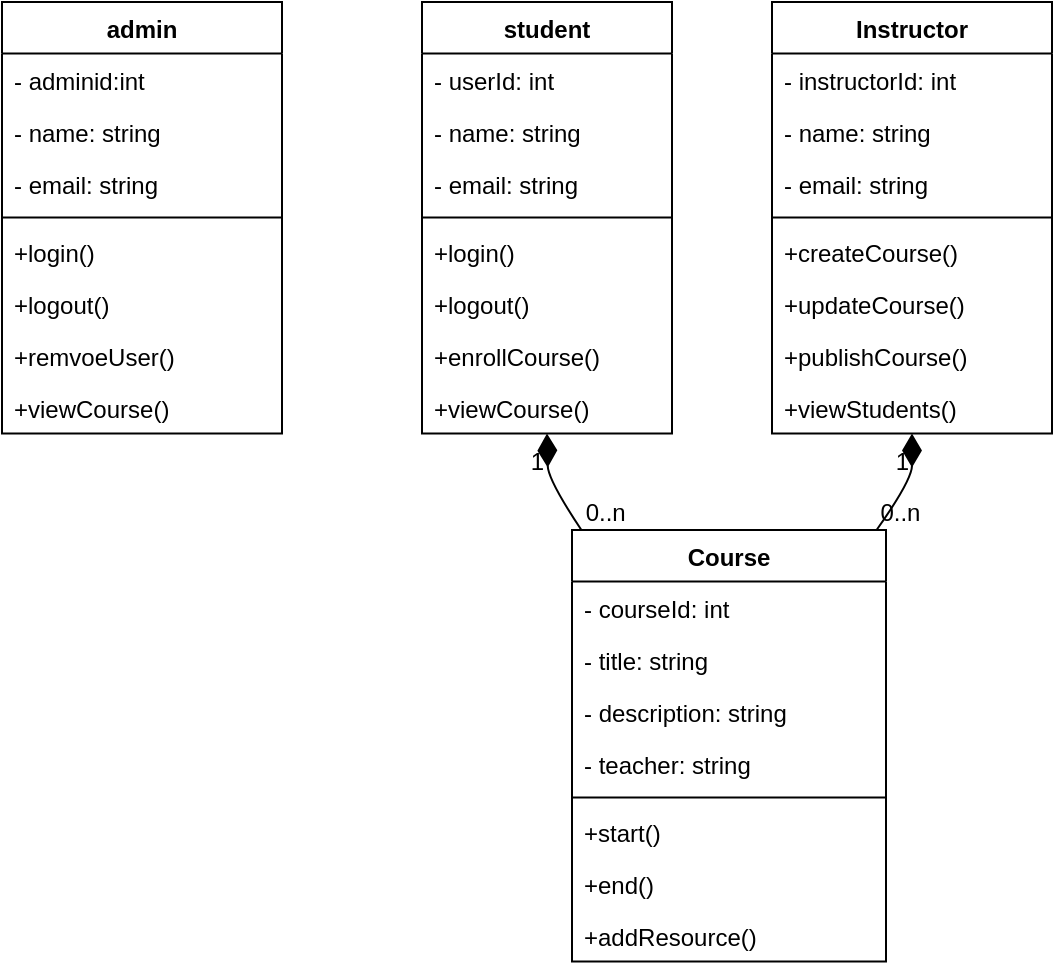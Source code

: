 <mxfile version="24.7.13">
  <diagram name="Page-1" id="0i5CLO47ToCd2-xrcxQO">
    <mxGraphModel dx="1050" dy="530" grid="1" gridSize="10" guides="1" tooltips="1" connect="1" arrows="1" fold="1" page="1" pageScale="1" pageWidth="827" pageHeight="1169" math="0" shadow="0">
      <root>
        <mxCell id="0" />
        <mxCell id="1" parent="0" />
        <mxCell id="2" value="student" style="swimlane;fontStyle=1;align=center;verticalAlign=top;childLayout=stackLayout;horizontal=1;startSize=25.775;horizontalStack=0;resizeParent=1;resizeParentMax=0;resizeLast=0;collapsible=0;marginBottom=0;" parent="1" vertex="1">
          <mxGeometry x="280" y="210" width="125" height="215.775" as="geometry" />
        </mxCell>
        <mxCell id="3" value="- userId: int" style="text;strokeColor=none;fillColor=none;align=left;verticalAlign=top;spacingLeft=4;spacingRight=4;overflow=hidden;rotatable=0;points=[[0,0.5],[1,0.5]];portConstraint=eastwest;" parent="2" vertex="1">
          <mxGeometry y="25.775" width="125" height="26" as="geometry" />
        </mxCell>
        <mxCell id="4" value="- name: string" style="text;strokeColor=none;fillColor=none;align=left;verticalAlign=top;spacingLeft=4;spacingRight=4;overflow=hidden;rotatable=0;points=[[0,0.5],[1,0.5]];portConstraint=eastwest;" parent="2" vertex="1">
          <mxGeometry y="51.775" width="125" height="26" as="geometry" />
        </mxCell>
        <mxCell id="5" value="- email: string" style="text;strokeColor=none;fillColor=none;align=left;verticalAlign=top;spacingLeft=4;spacingRight=4;overflow=hidden;rotatable=0;points=[[0,0.5],[1,0.5]];portConstraint=eastwest;" parent="2" vertex="1">
          <mxGeometry y="77.775" width="125" height="26" as="geometry" />
        </mxCell>
        <mxCell id="6" style="line;strokeWidth=1;fillColor=none;align=left;verticalAlign=middle;spacingTop=-1;spacingLeft=3;spacingRight=3;rotatable=0;labelPosition=right;points=[];portConstraint=eastwest;strokeColor=inherit;" parent="2" vertex="1">
          <mxGeometry y="103.775" width="125" height="8" as="geometry" />
        </mxCell>
        <mxCell id="7" value="+login()" style="text;strokeColor=none;fillColor=none;align=left;verticalAlign=top;spacingLeft=4;spacingRight=4;overflow=hidden;rotatable=0;points=[[0,0.5],[1,0.5]];portConstraint=eastwest;" parent="2" vertex="1">
          <mxGeometry y="111.775" width="125" height="26" as="geometry" />
        </mxCell>
        <mxCell id="8" value="+logout()" style="text;strokeColor=none;fillColor=none;align=left;verticalAlign=top;spacingLeft=4;spacingRight=4;overflow=hidden;rotatable=0;points=[[0,0.5],[1,0.5]];portConstraint=eastwest;" parent="2" vertex="1">
          <mxGeometry y="137.775" width="125" height="26" as="geometry" />
        </mxCell>
        <mxCell id="9" value="+enrollCourse()" style="text;strokeColor=none;fillColor=none;align=left;verticalAlign=top;spacingLeft=4;spacingRight=4;overflow=hidden;rotatable=0;points=[[0,0.5],[1,0.5]];portConstraint=eastwest;" parent="2" vertex="1">
          <mxGeometry y="163.775" width="125" height="26" as="geometry" />
        </mxCell>
        <mxCell id="10" value="+viewCourse()" style="text;strokeColor=none;fillColor=none;align=left;verticalAlign=top;spacingLeft=4;spacingRight=4;overflow=hidden;rotatable=0;points=[[0,0.5],[1,0.5]];portConstraint=eastwest;" parent="2" vertex="1">
          <mxGeometry y="189.775" width="125" height="26" as="geometry" />
        </mxCell>
        <mxCell id="11" value="Course" style="swimlane;fontStyle=1;align=center;verticalAlign=top;childLayout=stackLayout;horizontal=1;startSize=25.775;horizontalStack=0;resizeParent=1;resizeParentMax=0;resizeLast=0;collapsible=0;marginBottom=0;" parent="1" vertex="1">
          <mxGeometry x="355" y="474" width="157" height="215.775" as="geometry" />
        </mxCell>
        <mxCell id="12" value="- courseId: int" style="text;strokeColor=none;fillColor=none;align=left;verticalAlign=top;spacingLeft=4;spacingRight=4;overflow=hidden;rotatable=0;points=[[0,0.5],[1,0.5]];portConstraint=eastwest;" parent="11" vertex="1">
          <mxGeometry y="25.775" width="157" height="26" as="geometry" />
        </mxCell>
        <mxCell id="13" value="- title: string" style="text;strokeColor=none;fillColor=none;align=left;verticalAlign=top;spacingLeft=4;spacingRight=4;overflow=hidden;rotatable=0;points=[[0,0.5],[1,0.5]];portConstraint=eastwest;" parent="11" vertex="1">
          <mxGeometry y="51.775" width="157" height="26" as="geometry" />
        </mxCell>
        <mxCell id="14" value="- description: string" style="text;strokeColor=none;fillColor=none;align=left;verticalAlign=top;spacingLeft=4;spacingRight=4;overflow=hidden;rotatable=0;points=[[0,0.5],[1,0.5]];portConstraint=eastwest;" parent="11" vertex="1">
          <mxGeometry y="77.775" width="157" height="26" as="geometry" />
        </mxCell>
        <mxCell id="15" value="- teacher: string" style="text;strokeColor=none;fillColor=none;align=left;verticalAlign=top;spacingLeft=4;spacingRight=4;overflow=hidden;rotatable=0;points=[[0,0.5],[1,0.5]];portConstraint=eastwest;" parent="11" vertex="1">
          <mxGeometry y="103.775" width="157" height="26" as="geometry" />
        </mxCell>
        <mxCell id="16" style="line;strokeWidth=1;fillColor=none;align=left;verticalAlign=middle;spacingTop=-1;spacingLeft=3;spacingRight=3;rotatable=0;labelPosition=right;points=[];portConstraint=eastwest;strokeColor=inherit;" parent="11" vertex="1">
          <mxGeometry y="129.775" width="157" height="8" as="geometry" />
        </mxCell>
        <mxCell id="17" value="+start()" style="text;strokeColor=none;fillColor=none;align=left;verticalAlign=top;spacingLeft=4;spacingRight=4;overflow=hidden;rotatable=0;points=[[0,0.5],[1,0.5]];portConstraint=eastwest;" parent="11" vertex="1">
          <mxGeometry y="137.775" width="157" height="26" as="geometry" />
        </mxCell>
        <mxCell id="18" value="+end()" style="text;strokeColor=none;fillColor=none;align=left;verticalAlign=top;spacingLeft=4;spacingRight=4;overflow=hidden;rotatable=0;points=[[0,0.5],[1,0.5]];portConstraint=eastwest;" parent="11" vertex="1">
          <mxGeometry y="163.775" width="157" height="26" as="geometry" />
        </mxCell>
        <mxCell id="19" value="+addResource()" style="text;strokeColor=none;fillColor=none;align=left;verticalAlign=top;spacingLeft=4;spacingRight=4;overflow=hidden;rotatable=0;points=[[0,0.5],[1,0.5]];portConstraint=eastwest;" parent="11" vertex="1">
          <mxGeometry y="189.775" width="157" height="26" as="geometry" />
        </mxCell>
        <mxCell id="20" value="Instructor" style="swimlane;fontStyle=1;align=center;verticalAlign=top;childLayout=stackLayout;horizontal=1;startSize=25.775;horizontalStack=0;resizeParent=1;resizeParentMax=0;resizeLast=0;collapsible=0;marginBottom=0;" parent="1" vertex="1">
          <mxGeometry x="455" y="210" width="140" height="215.775" as="geometry" />
        </mxCell>
        <mxCell id="21" value="- instructorId: int" style="text;strokeColor=none;fillColor=none;align=left;verticalAlign=top;spacingLeft=4;spacingRight=4;overflow=hidden;rotatable=0;points=[[0,0.5],[1,0.5]];portConstraint=eastwest;" parent="20" vertex="1">
          <mxGeometry y="25.775" width="140" height="26" as="geometry" />
        </mxCell>
        <mxCell id="22" value="- name: string" style="text;strokeColor=none;fillColor=none;align=left;verticalAlign=top;spacingLeft=4;spacingRight=4;overflow=hidden;rotatable=0;points=[[0,0.5],[1,0.5]];portConstraint=eastwest;" parent="20" vertex="1">
          <mxGeometry y="51.775" width="140" height="26" as="geometry" />
        </mxCell>
        <mxCell id="23" value="- email: string" style="text;strokeColor=none;fillColor=none;align=left;verticalAlign=top;spacingLeft=4;spacingRight=4;overflow=hidden;rotatable=0;points=[[0,0.5],[1,0.5]];portConstraint=eastwest;" parent="20" vertex="1">
          <mxGeometry y="77.775" width="140" height="26" as="geometry" />
        </mxCell>
        <mxCell id="24" style="line;strokeWidth=1;fillColor=none;align=left;verticalAlign=middle;spacingTop=-1;spacingLeft=3;spacingRight=3;rotatable=0;labelPosition=right;points=[];portConstraint=eastwest;strokeColor=inherit;" parent="20" vertex="1">
          <mxGeometry y="103.775" width="140" height="8" as="geometry" />
        </mxCell>
        <mxCell id="25" value="+createCourse()" style="text;strokeColor=none;fillColor=none;align=left;verticalAlign=top;spacingLeft=4;spacingRight=4;overflow=hidden;rotatable=0;points=[[0,0.5],[1,0.5]];portConstraint=eastwest;" parent="20" vertex="1">
          <mxGeometry y="111.775" width="140" height="26" as="geometry" />
        </mxCell>
        <mxCell id="26" value="+updateCourse()" style="text;strokeColor=none;fillColor=none;align=left;verticalAlign=top;spacingLeft=4;spacingRight=4;overflow=hidden;rotatable=0;points=[[0,0.5],[1,0.5]];portConstraint=eastwest;" parent="20" vertex="1">
          <mxGeometry y="137.775" width="140" height="26" as="geometry" />
        </mxCell>
        <mxCell id="27" value="+publishCourse()" style="text;strokeColor=none;fillColor=none;align=left;verticalAlign=top;spacingLeft=4;spacingRight=4;overflow=hidden;rotatable=0;points=[[0,0.5],[1,0.5]];portConstraint=eastwest;" parent="20" vertex="1">
          <mxGeometry y="163.775" width="140" height="26" as="geometry" />
        </mxCell>
        <mxCell id="28" value="+viewStudents()" style="text;strokeColor=none;fillColor=none;align=left;verticalAlign=top;spacingLeft=4;spacingRight=4;overflow=hidden;rotatable=0;points=[[0,0.5],[1,0.5]];portConstraint=eastwest;" parent="20" vertex="1">
          <mxGeometry y="189.775" width="140" height="26" as="geometry" />
        </mxCell>
        <mxCell id="29" value="" style="curved=1;startArrow=diamondThin;startSize=14;startFill=1;endArrow=none;exitX=0.5;exitY=1;entryX=0.03;entryY=0;" parent="1" source="2" target="11" edge="1">
          <mxGeometry relative="1" as="geometry">
            <Array as="points">
              <mxPoint x="343" y="449" />
            </Array>
          </mxGeometry>
        </mxCell>
        <mxCell id="30" value="1" style="edgeLabel;resizable=0;labelBackgroundColor=none;fontSize=12;align=right;verticalAlign=top;" parent="29" vertex="1">
          <mxGeometry x="-1" relative="1" as="geometry" />
        </mxCell>
        <mxCell id="31" value="0..n" style="edgeLabel;resizable=0;labelBackgroundColor=none;fontSize=12;align=left;verticalAlign=bottom;" parent="29" vertex="1">
          <mxGeometry x="1" relative="1" as="geometry" />
        </mxCell>
        <mxCell id="32" value="" style="curved=1;startArrow=diamondThin;startSize=14;startFill=1;endArrow=none;exitX=0.5;exitY=1;entryX=0.97;entryY=0;" parent="1" source="20" target="11" edge="1">
          <mxGeometry relative="1" as="geometry">
            <Array as="points">
              <mxPoint x="525" y="449" />
            </Array>
          </mxGeometry>
        </mxCell>
        <mxCell id="33" value="1" style="edgeLabel;resizable=0;labelBackgroundColor=none;fontSize=12;align=right;verticalAlign=top;" parent="32" vertex="1">
          <mxGeometry x="-1" relative="1" as="geometry" />
        </mxCell>
        <mxCell id="34" value="0..n" style="edgeLabel;resizable=0;labelBackgroundColor=none;fontSize=12;align=left;verticalAlign=bottom;" parent="32" vertex="1">
          <mxGeometry x="1" relative="1" as="geometry" />
        </mxCell>
        <mxCell id="bgsxc7SExuatAy3YlQ6m-39" value="admin" style="swimlane;fontStyle=1;align=center;verticalAlign=top;childLayout=stackLayout;horizontal=1;startSize=25.775;horizontalStack=0;resizeParent=1;resizeParentMax=0;resizeLast=0;collapsible=0;marginBottom=0;" vertex="1" parent="1">
          <mxGeometry x="70" y="210" width="140" height="215.775" as="geometry" />
        </mxCell>
        <mxCell id="bgsxc7SExuatAy3YlQ6m-40" value="- adminid:int" style="text;strokeColor=none;fillColor=none;align=left;verticalAlign=top;spacingLeft=4;spacingRight=4;overflow=hidden;rotatable=0;points=[[0,0.5],[1,0.5]];portConstraint=eastwest;" vertex="1" parent="bgsxc7SExuatAy3YlQ6m-39">
          <mxGeometry y="25.775" width="140" height="26" as="geometry" />
        </mxCell>
        <mxCell id="bgsxc7SExuatAy3YlQ6m-41" value="- name: string" style="text;strokeColor=none;fillColor=none;align=left;verticalAlign=top;spacingLeft=4;spacingRight=4;overflow=hidden;rotatable=0;points=[[0,0.5],[1,0.5]];portConstraint=eastwest;" vertex="1" parent="bgsxc7SExuatAy3YlQ6m-39">
          <mxGeometry y="51.775" width="140" height="26" as="geometry" />
        </mxCell>
        <mxCell id="bgsxc7SExuatAy3YlQ6m-42" value="- email: string" style="text;strokeColor=none;fillColor=none;align=left;verticalAlign=top;spacingLeft=4;spacingRight=4;overflow=hidden;rotatable=0;points=[[0,0.5],[1,0.5]];portConstraint=eastwest;" vertex="1" parent="bgsxc7SExuatAy3YlQ6m-39">
          <mxGeometry y="77.775" width="140" height="26" as="geometry" />
        </mxCell>
        <mxCell id="bgsxc7SExuatAy3YlQ6m-43" style="line;strokeWidth=1;fillColor=none;align=left;verticalAlign=middle;spacingTop=-1;spacingLeft=3;spacingRight=3;rotatable=0;labelPosition=right;points=[];portConstraint=eastwest;strokeColor=inherit;" vertex="1" parent="bgsxc7SExuatAy3YlQ6m-39">
          <mxGeometry y="103.775" width="140" height="8" as="geometry" />
        </mxCell>
        <mxCell id="bgsxc7SExuatAy3YlQ6m-44" value="+login()" style="text;strokeColor=none;fillColor=none;align=left;verticalAlign=top;spacingLeft=4;spacingRight=4;overflow=hidden;rotatable=0;points=[[0,0.5],[1,0.5]];portConstraint=eastwest;" vertex="1" parent="bgsxc7SExuatAy3YlQ6m-39">
          <mxGeometry y="111.775" width="140" height="26" as="geometry" />
        </mxCell>
        <mxCell id="bgsxc7SExuatAy3YlQ6m-45" value="+logout()" style="text;strokeColor=none;fillColor=none;align=left;verticalAlign=top;spacingLeft=4;spacingRight=4;overflow=hidden;rotatable=0;points=[[0,0.5],[1,0.5]];portConstraint=eastwest;" vertex="1" parent="bgsxc7SExuatAy3YlQ6m-39">
          <mxGeometry y="137.775" width="140" height="26" as="geometry" />
        </mxCell>
        <mxCell id="bgsxc7SExuatAy3YlQ6m-46" value="+remvoeUser()" style="text;strokeColor=none;fillColor=none;align=left;verticalAlign=top;spacingLeft=4;spacingRight=4;overflow=hidden;rotatable=0;points=[[0,0.5],[1,0.5]];portConstraint=eastwest;" vertex="1" parent="bgsxc7SExuatAy3YlQ6m-39">
          <mxGeometry y="163.775" width="140" height="26" as="geometry" />
        </mxCell>
        <mxCell id="bgsxc7SExuatAy3YlQ6m-47" value="+viewCourse()" style="text;strokeColor=none;fillColor=none;align=left;verticalAlign=top;spacingLeft=4;spacingRight=4;overflow=hidden;rotatable=0;points=[[0,0.5],[1,0.5]];portConstraint=eastwest;" vertex="1" parent="bgsxc7SExuatAy3YlQ6m-39">
          <mxGeometry y="189.775" width="140" height="26" as="geometry" />
        </mxCell>
      </root>
    </mxGraphModel>
  </diagram>
</mxfile>
